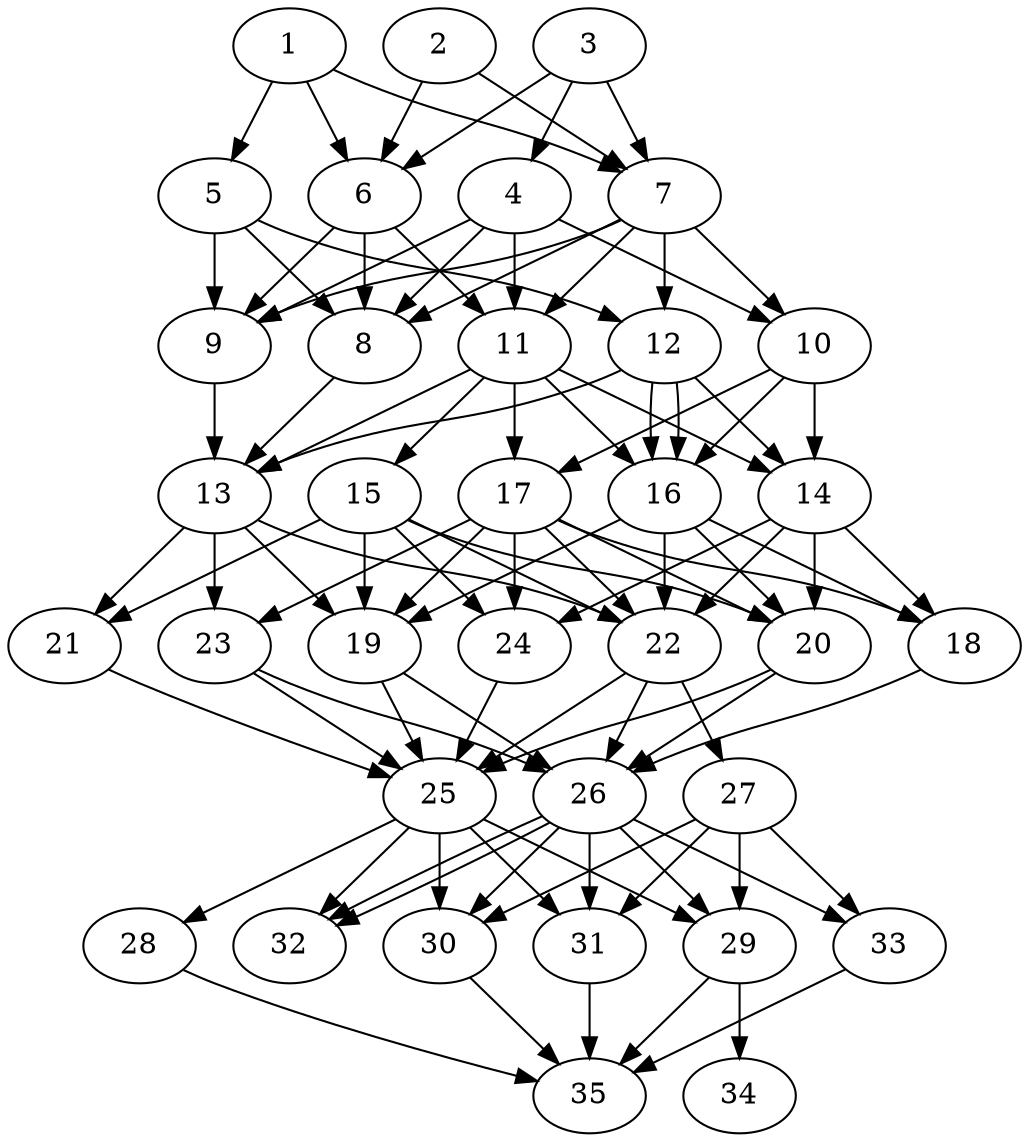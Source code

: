 // DAG automatically generated by daggen at Thu Oct  3 14:05:36 2019
// ./daggen --dot -n 35 --ccr 0.5 --fat 0.5 --regular 0.5 --density 0.9 --mindata 5242880 --maxdata 52428800 
digraph G {
  1 [size="65480704", alpha="0.17", expect_size="32740352"] 
  1 -> 5 [size ="32740352"]
  1 -> 6 [size ="32740352"]
  1 -> 7 [size ="32740352"]
  2 [size="23482368", alpha="0.12", expect_size="11741184"] 
  2 -> 6 [size ="11741184"]
  2 -> 7 [size ="11741184"]
  3 [size="38727680", alpha="0.19", expect_size="19363840"] 
  3 -> 4 [size ="19363840"]
  3 -> 6 [size ="19363840"]
  3 -> 7 [size ="19363840"]
  4 [size="19947520", alpha="0.15", expect_size="9973760"] 
  4 -> 8 [size ="9973760"]
  4 -> 9 [size ="9973760"]
  4 -> 10 [size ="9973760"]
  4 -> 11 [size ="9973760"]
  5 [size="84889600", alpha="0.14", expect_size="42444800"] 
  5 -> 8 [size ="42444800"]
  5 -> 9 [size ="42444800"]
  5 -> 12 [size ="42444800"]
  6 [size="66340864", alpha="0.16", expect_size="33170432"] 
  6 -> 8 [size ="33170432"]
  6 -> 9 [size ="33170432"]
  6 -> 11 [size ="33170432"]
  7 [size="79720448", alpha="0.19", expect_size="39860224"] 
  7 -> 8 [size ="39860224"]
  7 -> 9 [size ="39860224"]
  7 -> 10 [size ="39860224"]
  7 -> 11 [size ="39860224"]
  7 -> 12 [size ="39860224"]
  8 [size="37650432", alpha="0.04", expect_size="18825216"] 
  8 -> 13 [size ="18825216"]
  9 [size="68464640", alpha="0.16", expect_size="34232320"] 
  9 -> 13 [size ="34232320"]
  10 [size="62095360", alpha="0.14", expect_size="31047680"] 
  10 -> 14 [size ="31047680"]
  10 -> 16 [size ="31047680"]
  10 -> 17 [size ="31047680"]
  11 [size="50442240", alpha="0.13", expect_size="25221120"] 
  11 -> 13 [size ="25221120"]
  11 -> 14 [size ="25221120"]
  11 -> 15 [size ="25221120"]
  11 -> 16 [size ="25221120"]
  11 -> 17 [size ="25221120"]
  12 [size="35846144", alpha="0.01", expect_size="17923072"] 
  12 -> 13 [size ="17923072"]
  12 -> 14 [size ="17923072"]
  12 -> 16 [size ="17923072"]
  12 -> 16 [size ="17923072"]
  13 [size="94263296", alpha="0.20", expect_size="47131648"] 
  13 -> 19 [size ="47131648"]
  13 -> 21 [size ="47131648"]
  13 -> 22 [size ="47131648"]
  13 -> 23 [size ="47131648"]
  14 [size="88481792", alpha="0.01", expect_size="44240896"] 
  14 -> 18 [size ="44240896"]
  14 -> 20 [size ="44240896"]
  14 -> 22 [size ="44240896"]
  14 -> 24 [size ="44240896"]
  15 [size="63033344", alpha="0.15", expect_size="31516672"] 
  15 -> 19 [size ="31516672"]
  15 -> 20 [size ="31516672"]
  15 -> 21 [size ="31516672"]
  15 -> 22 [size ="31516672"]
  15 -> 24 [size ="31516672"]
  16 [size="36438016", alpha="0.14", expect_size="18219008"] 
  16 -> 18 [size ="18219008"]
  16 -> 19 [size ="18219008"]
  16 -> 20 [size ="18219008"]
  16 -> 22 [size ="18219008"]
  17 [size="15267840", alpha="0.04", expect_size="7633920"] 
  17 -> 18 [size ="7633920"]
  17 -> 19 [size ="7633920"]
  17 -> 20 [size ="7633920"]
  17 -> 22 [size ="7633920"]
  17 -> 23 [size ="7633920"]
  17 -> 24 [size ="7633920"]
  18 [size="104333312", alpha="0.19", expect_size="52166656"] 
  18 -> 26 [size ="52166656"]
  19 [size="27043840", alpha="0.07", expect_size="13521920"] 
  19 -> 25 [size ="13521920"]
  19 -> 26 [size ="13521920"]
  20 [size="104843264", alpha="0.19", expect_size="52421632"] 
  20 -> 25 [size ="52421632"]
  20 -> 26 [size ="52421632"]
  21 [size="78196736", alpha="0.03", expect_size="39098368"] 
  21 -> 25 [size ="39098368"]
  22 [size="43520000", alpha="0.10", expect_size="21760000"] 
  22 -> 25 [size ="21760000"]
  22 -> 26 [size ="21760000"]
  22 -> 27 [size ="21760000"]
  23 [size="47151104", alpha="0.03", expect_size="23575552"] 
  23 -> 25 [size ="23575552"]
  23 -> 26 [size ="23575552"]
  24 [size="46309376", alpha="0.17", expect_size="23154688"] 
  24 -> 25 [size ="23154688"]
  25 [size="51681280", alpha="0.08", expect_size="25840640"] 
  25 -> 28 [size ="25840640"]
  25 -> 29 [size ="25840640"]
  25 -> 30 [size ="25840640"]
  25 -> 31 [size ="25840640"]
  25 -> 32 [size ="25840640"]
  26 [size="25774080", alpha="0.10", expect_size="12887040"] 
  26 -> 29 [size ="12887040"]
  26 -> 30 [size ="12887040"]
  26 -> 31 [size ="12887040"]
  26 -> 32 [size ="12887040"]
  26 -> 32 [size ="12887040"]
  26 -> 33 [size ="12887040"]
  27 [size="91949056", alpha="0.07", expect_size="45974528"] 
  27 -> 29 [size ="45974528"]
  27 -> 30 [size ="45974528"]
  27 -> 31 [size ="45974528"]
  27 -> 33 [size ="45974528"]
  28 [size="17692672", alpha="0.09", expect_size="8846336"] 
  28 -> 35 [size ="8846336"]
  29 [size="13369344", alpha="0.04", expect_size="6684672"] 
  29 -> 34 [size ="6684672"]
  29 -> 35 [size ="6684672"]
  30 [size="46974976", alpha="0.10", expect_size="23487488"] 
  30 -> 35 [size ="23487488"]
  31 [size="43988992", alpha="0.05", expect_size="21994496"] 
  31 -> 35 [size ="21994496"]
  32 [size="59410432", alpha="0.04", expect_size="29705216"] 
  33 [size="11862016", alpha="0.02", expect_size="5931008"] 
  33 -> 35 [size ="5931008"]
  34 [size="23959552", alpha="0.16", expect_size="11979776"] 
  35 [size="10795008", alpha="0.01", expect_size="5397504"] 
}
